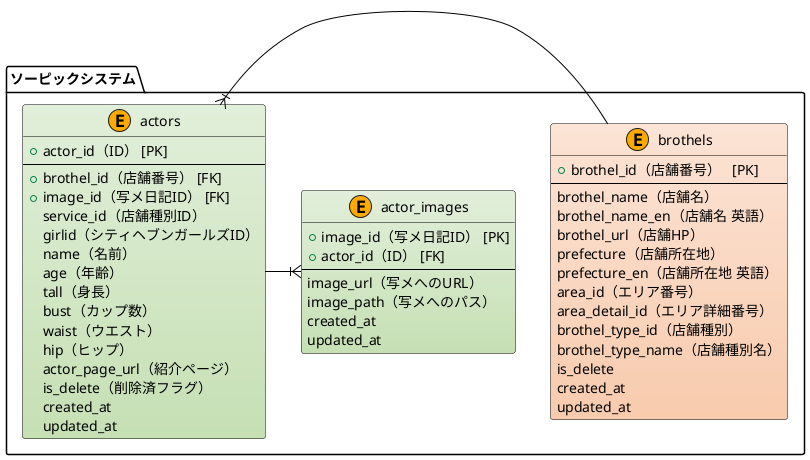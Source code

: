 @startuml

/'
  図の中で目立たせたいエンティティに着色するための
  色の名前（定数）を定義します。
'/
!define MAIN_ENTITY #E2EFDA-C6E0B4
!define MAIN_ENTITY_2 #FCE4D6-F8CBAD

/' 他の色も、用途が分りやすいように名前をつけます。 '/
!define METAL #F2F2F2-D9D9D9
!define MASTER_MARK_COLOR AAFFAA
!define TRANSACTION_MARK_COLOR FFAA00

/'
  デフォルトのスタイルを設定します。
  この場合の指定は class です。entity ではエラーになります。
'/
skinparam class {
    BackgroundColor METAL
    BorderColor Black
    ArrowColor Black
}

package "ソーピックシステム" as target_system {
    entity "actors" as actors <<E,TRANSACTION_MARK_COLOR>> MAIN_ENTITY {
        + actor_id（ID） [PK]
        --
        + brothel_id（店舗番号） [FK]
        + image_id（写メ日記ID） [FK]
        service_id（店舗種別ID）
        girlid（シティヘブンガールズID）
        name（名前）
        age（年齢）
        tall（身長）
        bust（カップ数）
        waist（ウエスト）
        hip（ヒップ）
        actor_page_url（紹介ページ）
        is_delete（削除済フラグ）
        created_at
        updated_at
    }

    entity "actor_images" as actor_images <<E, TRANSACTION_MARK_COLOR>> MAIN_ENTITY {
        + image_id（写メ日記ID） [PK]
        + actor_id（ID） [FK]
        --
        image_url（写メへのURL）
        image_path（写メへのパス）
        created_at
        updated_at
    }

    entity "brothels" as brothels <<E, TRANSACTION_MARK_COLOR>> MAIN_ENTITY_2 {
        + brothel_id（店舗番号）   [PK]
        --
        brothel_name（店舗名）
        brothel_name_en（店舗名 英語）
        brothel_url（店舗HP）
        prefecture（店舗所在地）
        prefecture_en（店舗所在地 英語）
        area_id（エリア番号）
        area_detail_id（エリア詳細番号）
        brothel_type_id（店舗種別）
        brothel_type_name（店舗種別名）
        is_delete
        created_at
        updated_at
    }
}

actors          }|-ri-     brothels
actors          -ri-|{     actor_images

@enduml

